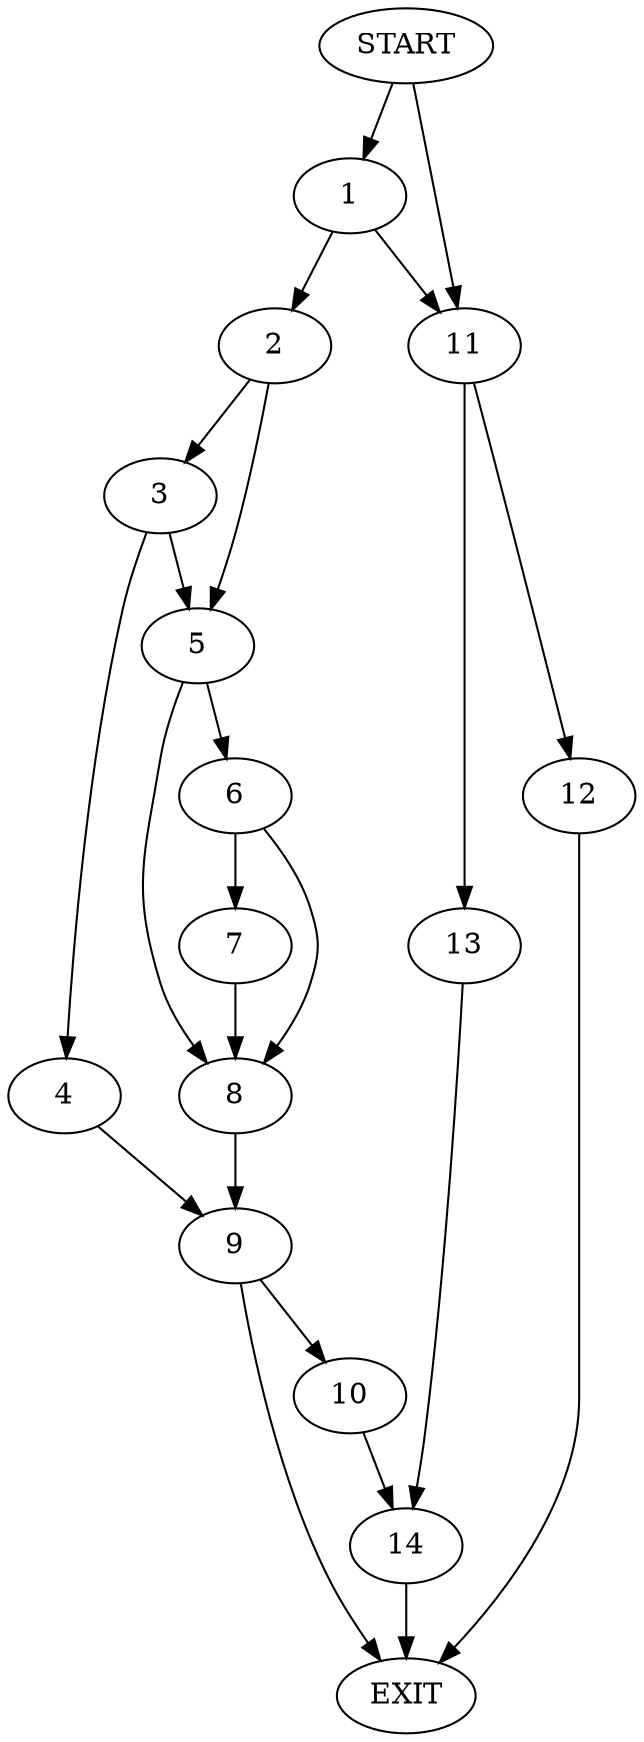 digraph { 
0 [label="START"];
1;
2;
3;
4;
5;
6;
7;
8;
9;
10;
11;
12;
13;
14;
15[label="EXIT"];
0 -> 1;
0 -> 11;
1 -> 2;
1 -> 11;
2 -> 3;
2 -> 5;
3 -> 4;
3 -> 5;
4 -> 9;
5 -> 6;
5 -> 8;
6 -> 7;
6 -> 8;
7 -> 8;
8 -> 9;
9 -> 15;
9 -> 10;
10 -> 14;
11 -> 12;
11 -> 13;
12 -> 15;
13 -> 14;
14 -> 15;
}